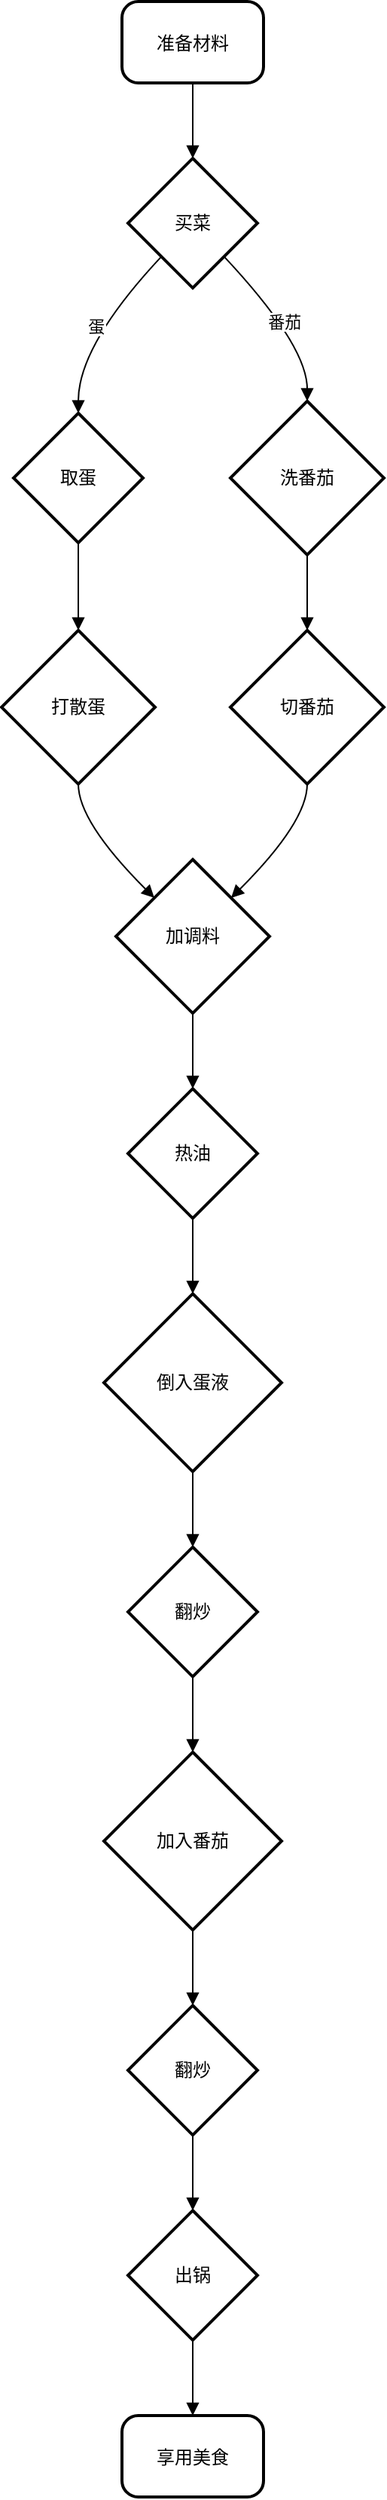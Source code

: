 <mxfile version="26.1.1">
  <diagram name="Page-1" id="gqs6ISDZOfKdYBLg2ZYe">
    <mxGraphModel>
      <root>
        <mxCell id="0" />
        <mxCell id="1" parent="0" />
        <mxCell id="2" value="准备材料" style="rounded=1;arcSize=20;strokeWidth=2" vertex="1" parent="1">
          <mxGeometry x="88" y="8" width="94" height="54" as="geometry" />
        </mxCell>
        <mxCell id="3" value="买菜" style="rhombus;strokeWidth=2;whiteSpace=wrap;" vertex="1" parent="1">
          <mxGeometry x="92" y="112" width="86" height="86" as="geometry" />
        </mxCell>
        <mxCell id="4" value="取蛋" style="rhombus;strokeWidth=2;whiteSpace=wrap;" vertex="1" parent="1">
          <mxGeometry x="16" y="281" width="86" height="86" as="geometry" />
        </mxCell>
        <mxCell id="5" value="洗番茄" style="rhombus;strokeWidth=2;whiteSpace=wrap;" vertex="1" parent="1">
          <mxGeometry x="160" y="273" width="102" height="102" as="geometry" />
        </mxCell>
        <mxCell id="6" value="打散蛋" style="rhombus;strokeWidth=2;whiteSpace=wrap;" vertex="1" parent="1">
          <mxGeometry x="8" y="425" width="102" height="102" as="geometry" />
        </mxCell>
        <mxCell id="7" value="切番茄" style="rhombus;strokeWidth=2;whiteSpace=wrap;" vertex="1" parent="1">
          <mxGeometry x="160" y="425" width="102" height="102" as="geometry" />
        </mxCell>
        <mxCell id="8" value="加调料" style="rhombus;strokeWidth=2;whiteSpace=wrap;" vertex="1" parent="1">
          <mxGeometry x="84" y="577" width="102" height="102" as="geometry" />
        </mxCell>
        <mxCell id="9" value="热油" style="rhombus;strokeWidth=2;whiteSpace=wrap;" vertex="1" parent="1">
          <mxGeometry x="92" y="729" width="86" height="86" as="geometry" />
        </mxCell>
        <mxCell id="10" value="倒入蛋液" style="rhombus;strokeWidth=2;whiteSpace=wrap;" vertex="1" parent="1">
          <mxGeometry x="76" y="865" width="118" height="118" as="geometry" />
        </mxCell>
        <mxCell id="11" value="翻炒" style="rhombus;strokeWidth=2;whiteSpace=wrap;" vertex="1" parent="1">
          <mxGeometry x="92" y="1033" width="86" height="86" as="geometry" />
        </mxCell>
        <mxCell id="12" value="加入番茄" style="rhombus;strokeWidth=2;whiteSpace=wrap;" vertex="1" parent="1">
          <mxGeometry x="76" y="1169" width="118" height="118" as="geometry" />
        </mxCell>
        <mxCell id="13" value="翻炒" style="rhombus;strokeWidth=2;whiteSpace=wrap;" vertex="1" parent="1">
          <mxGeometry x="92" y="1337" width="86" height="86" as="geometry" />
        </mxCell>
        <mxCell id="14" value="出锅" style="rhombus;strokeWidth=2;whiteSpace=wrap;" vertex="1" parent="1">
          <mxGeometry x="92" y="1473" width="86" height="86" as="geometry" />
        </mxCell>
        <mxCell id="15" value="享用美食" style="rounded=1;arcSize=20;strokeWidth=2" vertex="1" parent="1">
          <mxGeometry x="88" y="1609" width="94" height="54" as="geometry" />
        </mxCell>
        <mxCell id="16" value="" style="curved=1;startArrow=none;endArrow=block;exitX=0.5;exitY=1;entryX=0.5;entryY=0;" edge="1" parent="1" source="2" target="3">
          <mxGeometry relative="1" as="geometry">
            <Array as="points" />
          </mxGeometry>
        </mxCell>
        <mxCell id="17" value="蛋" style="curved=1;startArrow=none;endArrow=block;exitX=0.03;exitY=1;entryX=0.5;entryY=0;" edge="1" parent="1" source="3" target="4">
          <mxGeometry relative="1" as="geometry">
            <Array as="points">
              <mxPoint x="59" y="236" />
            </Array>
          </mxGeometry>
        </mxCell>
        <mxCell id="18" value="番茄" style="curved=1;startArrow=none;endArrow=block;exitX=0.97;exitY=1;entryX=0.5;entryY=0;" edge="1" parent="1" source="3" target="5">
          <mxGeometry relative="1" as="geometry">
            <Array as="points">
              <mxPoint x="211" y="236" />
            </Array>
          </mxGeometry>
        </mxCell>
        <mxCell id="19" value="" style="curved=1;startArrow=none;endArrow=block;exitX=0.5;exitY=1;entryX=0.5;entryY=0;" edge="1" parent="1" source="4" target="6">
          <mxGeometry relative="1" as="geometry">
            <Array as="points" />
          </mxGeometry>
        </mxCell>
        <mxCell id="20" value="" style="curved=1;startArrow=none;endArrow=block;exitX=0.5;exitY=1;entryX=0.5;entryY=0;" edge="1" parent="1" source="5" target="7">
          <mxGeometry relative="1" as="geometry">
            <Array as="points" />
          </mxGeometry>
        </mxCell>
        <mxCell id="21" value="" style="curved=1;startArrow=none;endArrow=block;exitX=0.5;exitY=1;entryX=0;entryY=0;" edge="1" parent="1" source="6" target="8">
          <mxGeometry relative="1" as="geometry">
            <Array as="points">
              <mxPoint x="59" y="552" />
            </Array>
          </mxGeometry>
        </mxCell>
        <mxCell id="22" value="" style="curved=1;startArrow=none;endArrow=block;exitX=0.5;exitY=1;entryX=1;entryY=0;" edge="1" parent="1" source="7" target="8">
          <mxGeometry relative="1" as="geometry">
            <Array as="points">
              <mxPoint x="211" y="552" />
            </Array>
          </mxGeometry>
        </mxCell>
        <mxCell id="23" value="" style="curved=1;startArrow=none;endArrow=block;exitX=0.5;exitY=1;entryX=0.5;entryY=0;" edge="1" parent="1" source="8" target="9">
          <mxGeometry relative="1" as="geometry">
            <Array as="points" />
          </mxGeometry>
        </mxCell>
        <mxCell id="24" value="" style="curved=1;startArrow=none;endArrow=block;exitX=0.5;exitY=1;entryX=0.5;entryY=0;" edge="1" parent="1" source="9" target="10">
          <mxGeometry relative="1" as="geometry">
            <Array as="points" />
          </mxGeometry>
        </mxCell>
        <mxCell id="25" value="" style="curved=1;startArrow=none;endArrow=block;exitX=0.5;exitY=1;entryX=0.5;entryY=0;" edge="1" parent="1" source="10" target="11">
          <mxGeometry relative="1" as="geometry">
            <Array as="points" />
          </mxGeometry>
        </mxCell>
        <mxCell id="26" value="" style="curved=1;startArrow=none;endArrow=block;exitX=0.5;exitY=1;entryX=0.5;entryY=0;" edge="1" parent="1" source="11" target="12">
          <mxGeometry relative="1" as="geometry">
            <Array as="points" />
          </mxGeometry>
        </mxCell>
        <mxCell id="27" value="" style="curved=1;startArrow=none;endArrow=block;exitX=0.5;exitY=1;entryX=0.5;entryY=0;" edge="1" parent="1" source="12" target="13">
          <mxGeometry relative="1" as="geometry">
            <Array as="points" />
          </mxGeometry>
        </mxCell>
        <mxCell id="28" value="" style="curved=1;startArrow=none;endArrow=block;exitX=0.5;exitY=1;entryX=0.5;entryY=0;" edge="1" parent="1" source="13" target="14">
          <mxGeometry relative="1" as="geometry">
            <Array as="points" />
          </mxGeometry>
        </mxCell>
        <mxCell id="29" value="" style="curved=1;startArrow=none;endArrow=block;exitX=0.5;exitY=1;entryX=0.5;entryY=0;" edge="1" parent="1" source="14" target="15">
          <mxGeometry relative="1" as="geometry">
            <Array as="points" />
          </mxGeometry>
        </mxCell>
      </root>
    </mxGraphModel>
  </diagram>
</mxfile>
